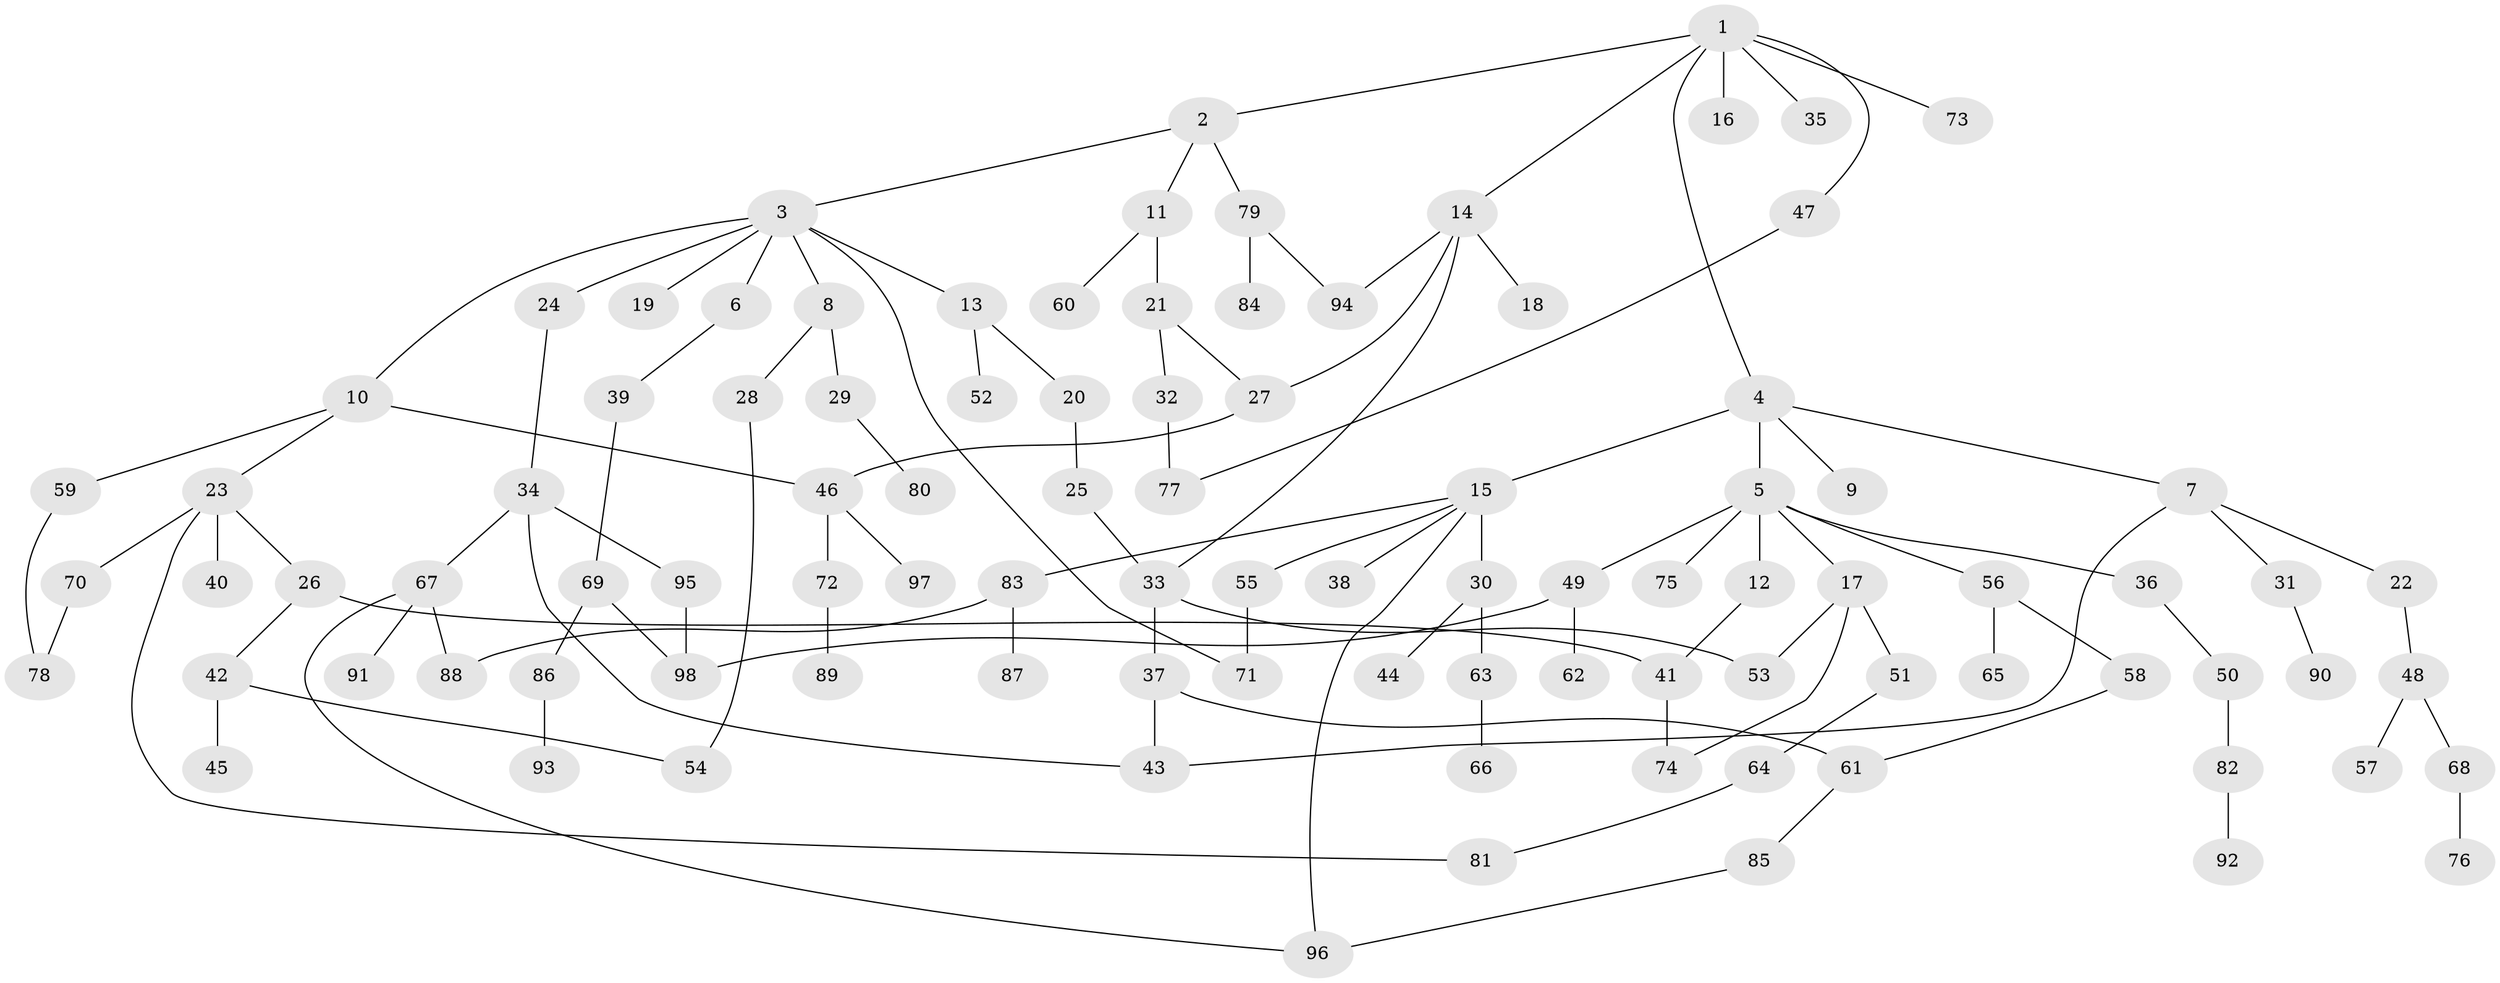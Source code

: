 // coarse degree distribution, {9: 0.015873015873015872, 7: 0.047619047619047616, 4: 0.12698412698412698, 6: 0.015873015873015872, 2: 0.31746031746031744, 5: 0.047619047619047616, 3: 0.1111111111111111, 1: 0.31746031746031744}
// Generated by graph-tools (version 1.1) at 2025/51/02/27/25 19:51:39]
// undirected, 98 vertices, 117 edges
graph export_dot {
graph [start="1"]
  node [color=gray90,style=filled];
  1;
  2;
  3;
  4;
  5;
  6;
  7;
  8;
  9;
  10;
  11;
  12;
  13;
  14;
  15;
  16;
  17;
  18;
  19;
  20;
  21;
  22;
  23;
  24;
  25;
  26;
  27;
  28;
  29;
  30;
  31;
  32;
  33;
  34;
  35;
  36;
  37;
  38;
  39;
  40;
  41;
  42;
  43;
  44;
  45;
  46;
  47;
  48;
  49;
  50;
  51;
  52;
  53;
  54;
  55;
  56;
  57;
  58;
  59;
  60;
  61;
  62;
  63;
  64;
  65;
  66;
  67;
  68;
  69;
  70;
  71;
  72;
  73;
  74;
  75;
  76;
  77;
  78;
  79;
  80;
  81;
  82;
  83;
  84;
  85;
  86;
  87;
  88;
  89;
  90;
  91;
  92;
  93;
  94;
  95;
  96;
  97;
  98;
  1 -- 2;
  1 -- 4;
  1 -- 14;
  1 -- 16;
  1 -- 35;
  1 -- 47;
  1 -- 73;
  2 -- 3;
  2 -- 11;
  2 -- 79;
  3 -- 6;
  3 -- 8;
  3 -- 10;
  3 -- 13;
  3 -- 19;
  3 -- 24;
  3 -- 71;
  4 -- 5;
  4 -- 7;
  4 -- 9;
  4 -- 15;
  5 -- 12;
  5 -- 17;
  5 -- 36;
  5 -- 49;
  5 -- 56;
  5 -- 75;
  6 -- 39;
  7 -- 22;
  7 -- 31;
  7 -- 43;
  8 -- 28;
  8 -- 29;
  10 -- 23;
  10 -- 59;
  10 -- 46;
  11 -- 21;
  11 -- 60;
  12 -- 41;
  13 -- 20;
  13 -- 52;
  14 -- 18;
  14 -- 33;
  14 -- 27;
  14 -- 94;
  15 -- 30;
  15 -- 38;
  15 -- 55;
  15 -- 83;
  15 -- 96;
  17 -- 51;
  17 -- 53;
  17 -- 74;
  20 -- 25;
  21 -- 27;
  21 -- 32;
  22 -- 48;
  23 -- 26;
  23 -- 40;
  23 -- 70;
  23 -- 81;
  24 -- 34;
  25 -- 33;
  26 -- 41;
  26 -- 42;
  27 -- 46;
  28 -- 54;
  29 -- 80;
  30 -- 44;
  30 -- 63;
  31 -- 90;
  32 -- 77;
  33 -- 37;
  33 -- 53;
  34 -- 67;
  34 -- 95;
  34 -- 43;
  36 -- 50;
  37 -- 61;
  37 -- 43;
  39 -- 69;
  41 -- 74;
  42 -- 45;
  42 -- 54;
  46 -- 72;
  46 -- 97;
  47 -- 77;
  48 -- 57;
  48 -- 68;
  49 -- 62;
  49 -- 98;
  50 -- 82;
  51 -- 64;
  55 -- 71;
  56 -- 58;
  56 -- 65;
  58 -- 61;
  59 -- 78;
  61 -- 85;
  63 -- 66;
  64 -- 81;
  67 -- 91;
  67 -- 96;
  67 -- 88;
  68 -- 76;
  69 -- 86;
  69 -- 98;
  70 -- 78;
  72 -- 89;
  79 -- 84;
  79 -- 94;
  82 -- 92;
  83 -- 87;
  83 -- 88;
  85 -- 96;
  86 -- 93;
  95 -- 98;
}
